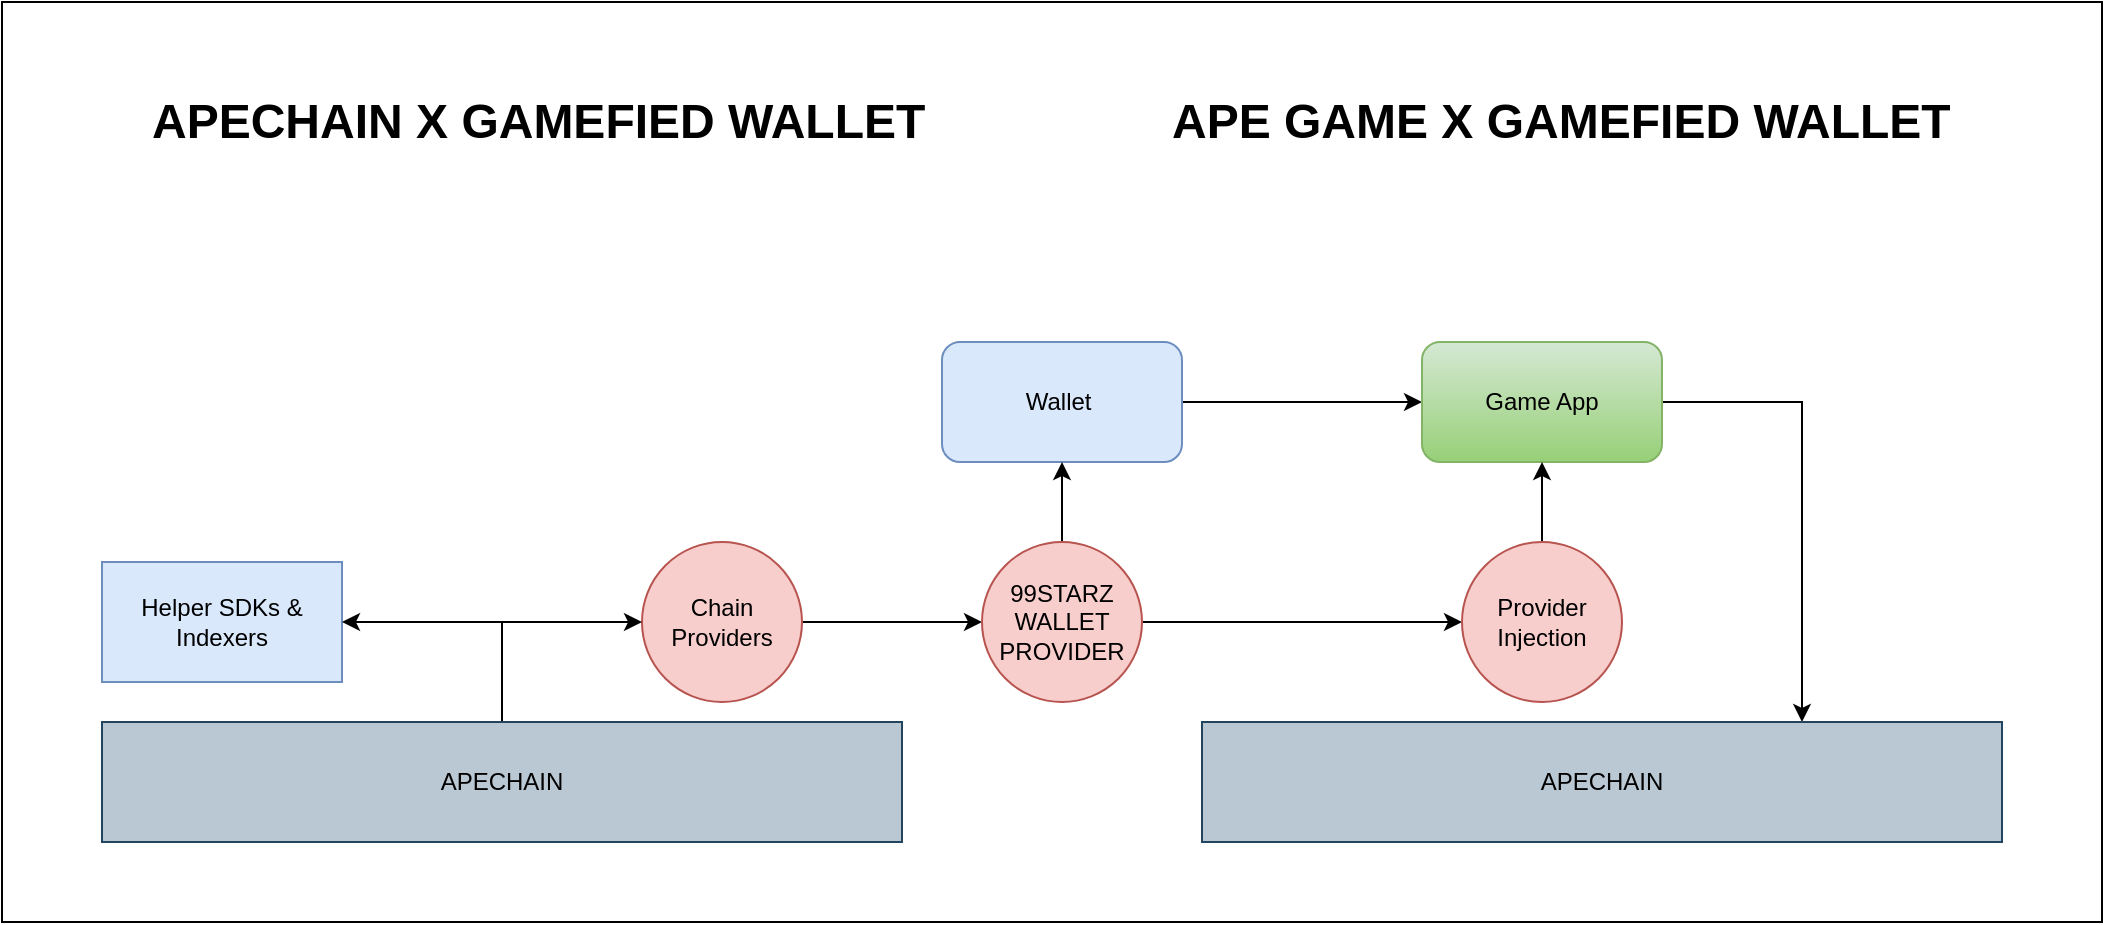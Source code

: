 <mxfile version="22.1.21" type="github">
  <diagram name="Page-1" id="oMdRMdKU0HR-XkoTVVGD">
    <mxGraphModel dx="969" dy="517" grid="1" gridSize="10" guides="1" tooltips="1" connect="1" arrows="1" fold="1" page="1" pageScale="1" pageWidth="850" pageHeight="1100" math="0" shadow="0">
      <root>
        <mxCell id="0" />
        <mxCell id="1" parent="0" />
        <mxCell id="6c8GsuKuTrvKpeJCDYSj-2" value="" style="rounded=0;whiteSpace=wrap;html=1;" vertex="1" parent="1">
          <mxGeometry x="230" y="190" width="1050" height="460" as="geometry" />
        </mxCell>
        <mxCell id="6c8GsuKuTrvKpeJCDYSj-3" value="&lt;h1&gt;APECHAIN X GAMEFIED&amp;nbsp;WALLET&lt;/h1&gt;&lt;p&gt;&lt;br&gt;&lt;/p&gt;" style="text;html=1;strokeColor=none;fillColor=none;spacing=5;spacingTop=-20;whiteSpace=wrap;overflow=hidden;rounded=0;" vertex="1" parent="1">
          <mxGeometry x="300" y="230" width="410" height="40" as="geometry" />
        </mxCell>
        <mxCell id="6c8GsuKuTrvKpeJCDYSj-19" style="edgeStyle=orthogonalEdgeStyle;rounded=0;orthogonalLoop=1;jettySize=auto;html=1;" edge="1" parent="1" source="6c8GsuKuTrvKpeJCDYSj-4" target="6c8GsuKuTrvKpeJCDYSj-15">
          <mxGeometry relative="1" as="geometry" />
        </mxCell>
        <mxCell id="6c8GsuKuTrvKpeJCDYSj-4" value="Wallet&amp;nbsp;" style="rounded=1;whiteSpace=wrap;html=1;fillColor=#dae8fc;strokeColor=#6c8ebf;" vertex="1" parent="1">
          <mxGeometry x="700" y="360" width="120" height="60" as="geometry" />
        </mxCell>
        <mxCell id="6c8GsuKuTrvKpeJCDYSj-13" value="" style="edgeStyle=orthogonalEdgeStyle;rounded=0;orthogonalLoop=1;jettySize=auto;html=1;" edge="1" parent="1" source="6c8GsuKuTrvKpeJCDYSj-5" target="6c8GsuKuTrvKpeJCDYSj-12">
          <mxGeometry relative="1" as="geometry" />
        </mxCell>
        <mxCell id="6c8GsuKuTrvKpeJCDYSj-5" value="Chain Providers" style="ellipse;whiteSpace=wrap;html=1;aspect=fixed;fillColor=#f8cecc;strokeColor=#b85450;" vertex="1" parent="1">
          <mxGeometry x="550" y="460" width="80" height="80" as="geometry" />
        </mxCell>
        <mxCell id="6c8GsuKuTrvKpeJCDYSj-6" value="Helper SDKs &amp;amp; Indexers" style="rounded=0;whiteSpace=wrap;html=1;fillColor=#dae8fc;strokeColor=#6c8ebf;" vertex="1" parent="1">
          <mxGeometry x="280" y="470" width="120" height="60" as="geometry" />
        </mxCell>
        <mxCell id="6c8GsuKuTrvKpeJCDYSj-8" style="edgeStyle=orthogonalEdgeStyle;rounded=0;orthogonalLoop=1;jettySize=auto;html=1;entryX=1;entryY=0.5;entryDx=0;entryDy=0;" edge="1" parent="1" source="6c8GsuKuTrvKpeJCDYSj-7" target="6c8GsuKuTrvKpeJCDYSj-6">
          <mxGeometry relative="1" as="geometry" />
        </mxCell>
        <mxCell id="6c8GsuKuTrvKpeJCDYSj-9" style="edgeStyle=orthogonalEdgeStyle;rounded=0;orthogonalLoop=1;jettySize=auto;html=1;entryX=0;entryY=0.5;entryDx=0;entryDy=0;" edge="1" parent="1" source="6c8GsuKuTrvKpeJCDYSj-7" target="6c8GsuKuTrvKpeJCDYSj-5">
          <mxGeometry relative="1" as="geometry" />
        </mxCell>
        <mxCell id="6c8GsuKuTrvKpeJCDYSj-7" value="APECHAIN" style="rounded=0;whiteSpace=wrap;html=1;fillColor=#bac8d3;strokeColor=#23445d;" vertex="1" parent="1">
          <mxGeometry x="280" y="550" width="400" height="60" as="geometry" />
        </mxCell>
        <mxCell id="6c8GsuKuTrvKpeJCDYSj-11" value="&lt;h1&gt;APE GAME X GAMEFIED WALLET&lt;/h1&gt;&lt;p&gt;&lt;br&gt;&lt;/p&gt;" style="text;html=1;strokeColor=none;fillColor=none;spacing=5;spacingTop=-20;whiteSpace=wrap;overflow=hidden;rounded=0;" vertex="1" parent="1">
          <mxGeometry x="810" y="230" width="400" height="40" as="geometry" />
        </mxCell>
        <mxCell id="6c8GsuKuTrvKpeJCDYSj-14" value="" style="edgeStyle=orthogonalEdgeStyle;rounded=0;orthogonalLoop=1;jettySize=auto;html=1;" edge="1" parent="1" source="6c8GsuKuTrvKpeJCDYSj-12" target="6c8GsuKuTrvKpeJCDYSj-4">
          <mxGeometry relative="1" as="geometry" />
        </mxCell>
        <mxCell id="6c8GsuKuTrvKpeJCDYSj-17" style="edgeStyle=orthogonalEdgeStyle;rounded=0;orthogonalLoop=1;jettySize=auto;html=1;entryX=0;entryY=0.5;entryDx=0;entryDy=0;" edge="1" parent="1" source="6c8GsuKuTrvKpeJCDYSj-12" target="6c8GsuKuTrvKpeJCDYSj-16">
          <mxGeometry relative="1" as="geometry" />
        </mxCell>
        <mxCell id="6c8GsuKuTrvKpeJCDYSj-12" value="99STARZ&lt;br&gt;WALLET&lt;br&gt;PROVIDER" style="ellipse;whiteSpace=wrap;html=1;aspect=fixed;fillColor=#f8cecc;strokeColor=#b85450;" vertex="1" parent="1">
          <mxGeometry x="720" y="460" width="80" height="80" as="geometry" />
        </mxCell>
        <mxCell id="6c8GsuKuTrvKpeJCDYSj-21" style="edgeStyle=orthogonalEdgeStyle;rounded=0;orthogonalLoop=1;jettySize=auto;html=1;entryX=0.75;entryY=0;entryDx=0;entryDy=0;" edge="1" parent="1" source="6c8GsuKuTrvKpeJCDYSj-15" target="6c8GsuKuTrvKpeJCDYSj-20">
          <mxGeometry relative="1" as="geometry">
            <Array as="points">
              <mxPoint x="1130" y="390" />
            </Array>
          </mxGeometry>
        </mxCell>
        <mxCell id="6c8GsuKuTrvKpeJCDYSj-15" value="Game App" style="rounded=1;whiteSpace=wrap;html=1;fillColor=#d5e8d4;gradientColor=#97d077;strokeColor=#82b366;" vertex="1" parent="1">
          <mxGeometry x="940" y="360" width="120" height="60" as="geometry" />
        </mxCell>
        <mxCell id="6c8GsuKuTrvKpeJCDYSj-18" value="" style="edgeStyle=orthogonalEdgeStyle;rounded=0;orthogonalLoop=1;jettySize=auto;html=1;" edge="1" parent="1" source="6c8GsuKuTrvKpeJCDYSj-16" target="6c8GsuKuTrvKpeJCDYSj-15">
          <mxGeometry relative="1" as="geometry" />
        </mxCell>
        <mxCell id="6c8GsuKuTrvKpeJCDYSj-16" value="Provider Injection" style="ellipse;whiteSpace=wrap;html=1;aspect=fixed;fillColor=#f8cecc;strokeColor=#b85450;" vertex="1" parent="1">
          <mxGeometry x="960" y="460" width="80" height="80" as="geometry" />
        </mxCell>
        <mxCell id="6c8GsuKuTrvKpeJCDYSj-20" value="APECHAIN" style="rounded=0;whiteSpace=wrap;html=1;fillColor=#bac8d3;strokeColor=#23445d;" vertex="1" parent="1">
          <mxGeometry x="830" y="550" width="400" height="60" as="geometry" />
        </mxCell>
      </root>
    </mxGraphModel>
  </diagram>
</mxfile>
